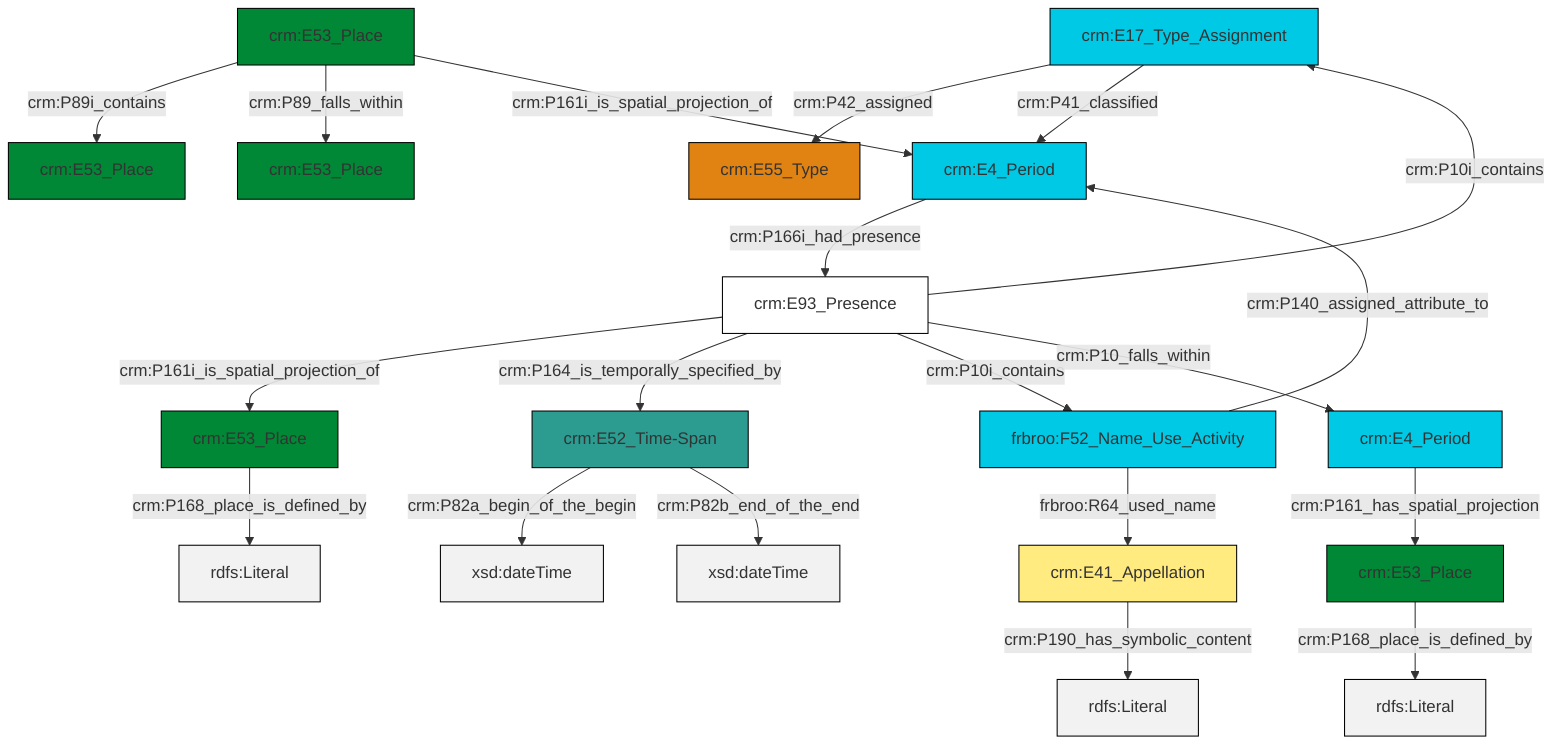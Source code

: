 graph TD
classDef Literal fill:#f2f2f2,stroke:#000000;
classDef CRM_Entity fill:#FFFFFF,stroke:#000000;
classDef Temporal_Entity fill:#00C9E6, stroke:#000000;
classDef Type fill:#E18312, stroke:#000000;
classDef Time-Span fill:#2C9C91, stroke:#000000;
classDef Appellation fill:#FFEB7F, stroke:#000000;
classDef Place fill:#008836, stroke:#000000;
classDef Persistent_Item fill:#B266B2, stroke:#000000;
classDef Conceptual_Object fill:#FFD700, stroke:#000000;
classDef Physical_Thing fill:#D2B48C, stroke:#000000;
classDef Actor fill:#f58aad, stroke:#000000;
classDef PC_Classes fill:#4ce600, stroke:#000000;
classDef Multi fill:#cccccc,stroke:#000000;

2["crm:E52_Time-Span"]:::Time-Span -->|crm:P82a_begin_of_the_begin| 3[xsd:dateTime]:::Literal
4["crm:E17_Type_Assignment"]:::Temporal_Entity -->|crm:P42_assigned| 5["crm:E55_Type"]:::Type
11["crm:E93_Presence"]:::CRM_Entity -->|crm:P161i_is_spatial_projection_of| 0["crm:E53_Place"]:::Place
11["crm:E93_Presence"]:::CRM_Entity -->|crm:P164_is_temporally_specified_by| 2["crm:E52_Time-Span"]:::Time-Span
6["crm:E53_Place"]:::Place -->|crm:P89i_contains| 14["crm:E53_Place"]:::Place
0["crm:E53_Place"]:::Place -->|crm:P168_place_is_defined_by| 17[rdfs:Literal]:::Literal
2["crm:E52_Time-Span"]:::Time-Span -->|crm:P82b_end_of_the_end| 20[xsd:dateTime]:::Literal
21["crm:E53_Place"]:::Place -->|crm:P168_place_is_defined_by| 22[rdfs:Literal]:::Literal
4["crm:E17_Type_Assignment"]:::Temporal_Entity -->|crm:P41_classified| 23["crm:E4_Period"]:::Temporal_Entity
25["frbroo:F52_Name_Use_Activity"]:::Temporal_Entity -->|frbroo:R64_used_name| 18["crm:E41_Appellation"]:::Appellation
11["crm:E93_Presence"]:::CRM_Entity -->|crm:P10i_contains| 25["frbroo:F52_Name_Use_Activity"]:::Temporal_Entity
11["crm:E93_Presence"]:::CRM_Entity -->|crm:P10_falls_within| 26["crm:E4_Period"]:::Temporal_Entity
11["crm:E93_Presence"]:::CRM_Entity -->|crm:P10i_contains| 4["crm:E17_Type_Assignment"]:::Temporal_Entity
25["frbroo:F52_Name_Use_Activity"]:::Temporal_Entity -->|crm:P140_assigned_attribute_to| 23["crm:E4_Period"]:::Temporal_Entity
26["crm:E4_Period"]:::Temporal_Entity -->|crm:P161_has_spatial_projection| 21["crm:E53_Place"]:::Place
6["crm:E53_Place"]:::Place -->|crm:P89_falls_within| 9["crm:E53_Place"]:::Place
6["crm:E53_Place"]:::Place -->|crm:P161i_is_spatial_projection_of| 23["crm:E4_Period"]:::Temporal_Entity
18["crm:E41_Appellation"]:::Appellation -->|crm:P190_has_symbolic_content| 30[rdfs:Literal]:::Literal
23["crm:E4_Period"]:::Temporal_Entity -->|crm:P166i_had_presence| 11["crm:E93_Presence"]:::CRM_Entity